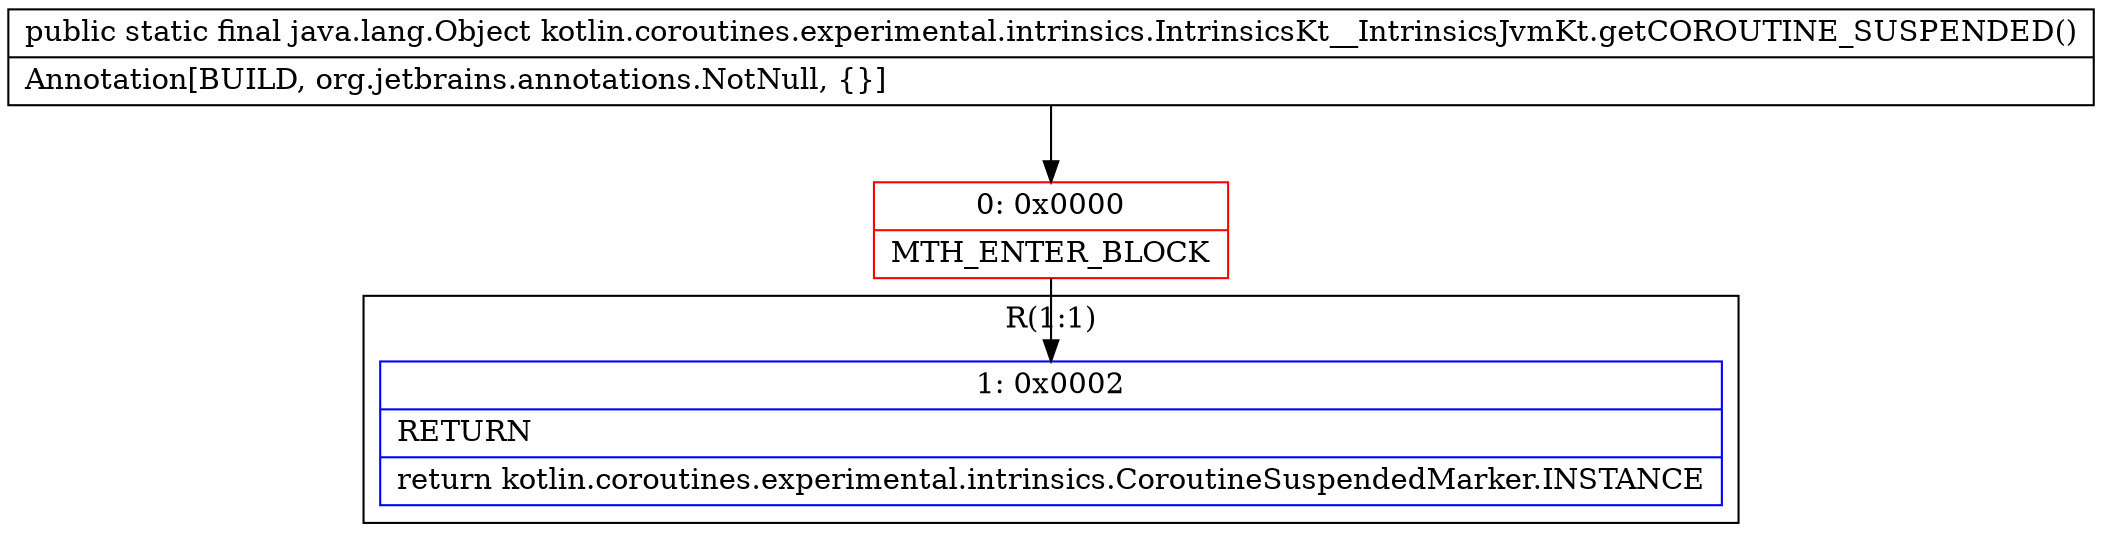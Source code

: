 digraph "CFG forkotlin.coroutines.experimental.intrinsics.IntrinsicsKt__IntrinsicsJvmKt.getCOROUTINE_SUSPENDED()Ljava\/lang\/Object;" {
subgraph cluster_Region_1027222217 {
label = "R(1:1)";
node [shape=record,color=blue];
Node_1 [shape=record,label="{1\:\ 0x0002|RETURN\l|return kotlin.coroutines.experimental.intrinsics.CoroutineSuspendedMarker.INSTANCE\l}"];
}
Node_0 [shape=record,color=red,label="{0\:\ 0x0000|MTH_ENTER_BLOCK\l}"];
MethodNode[shape=record,label="{public static final java.lang.Object kotlin.coroutines.experimental.intrinsics.IntrinsicsKt__IntrinsicsJvmKt.getCOROUTINE_SUSPENDED()  | Annotation[BUILD, org.jetbrains.annotations.NotNull, \{\}]\l}"];
MethodNode -> Node_0;
Node_0 -> Node_1;
}

